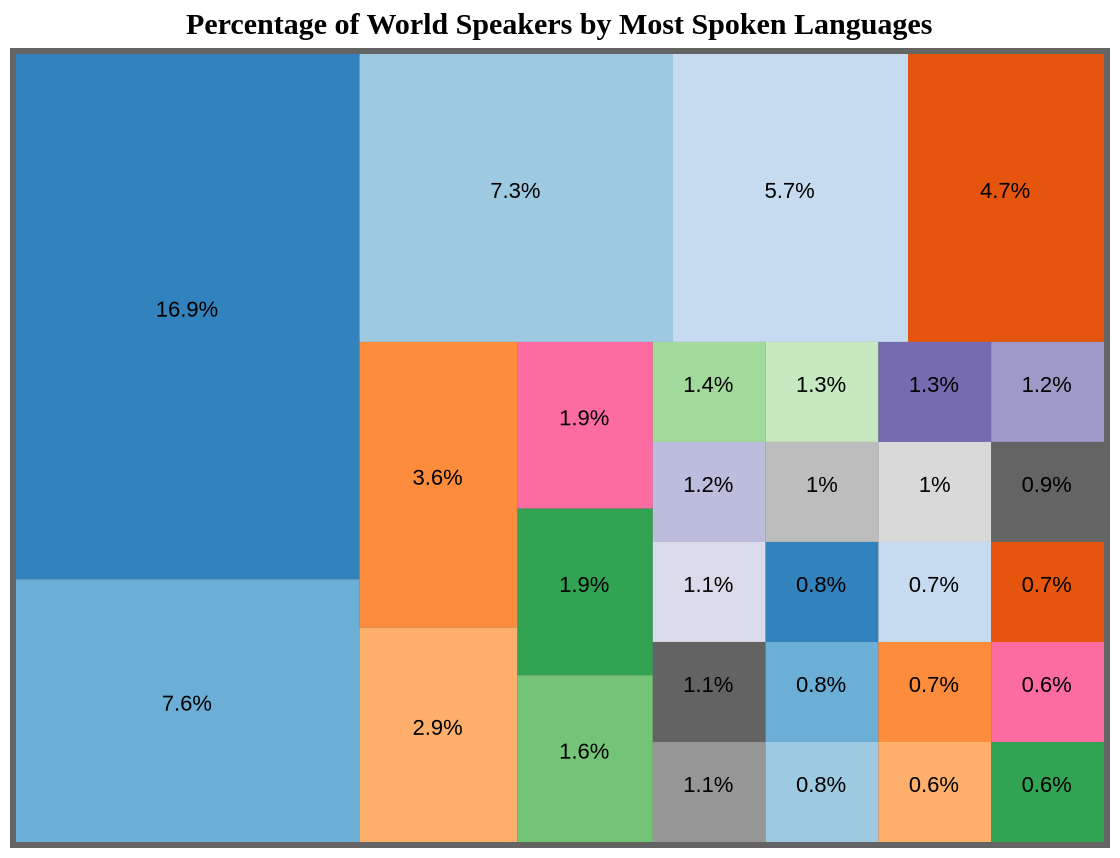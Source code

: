 {
  "$schema": "https://vega.github.io/schema/vega/v5.json",
  "width": 550,
  "height": 400,
  "padding": 5,
  "title": {
    "text": "Percentage of World Speakers by Most Spoken Languages",
    "font": "Times New Roman",
    "fontSize": 15
  },

  "data": [
    {
      "name": "tree",
      "values": [
        {
          "language": "All Speakers",
          "parent": null,
          "value": 0,
          "total": 0
        },
        {
          "language": "Chinese",
          "parent": "All Speakers",
          "value": 16,
          "percentage": "16.9%",
          "total": 1349
        },
        {
          "language": "English",
          "parent": "All Speakers",
          "value": 8,
          "percentage": "7.6%",
          "total": 604
        },
        {
          "language": "Hindi",
          "parent": "All Speakers",
          "value": 8,
          "percentage": "7.3%",
          "total": 586
        },
        {
          "language": "Arabic",
          "parent": "All Speakers",
          "value": 6,
          "percentage": "5.7%",
          "total": 457
        },
        {
          "language": "Spanish",
          "parent": "All Speakers",
          "value": 5,
          "percentage": "4.7%",
          "total": 375
        },
        {
          "language": "Bengali",
          "parent": "All Speakers",
          "value": 4,
          "percentage": "3.6%",
          "total": 284
        },
        {
          "language": "Portuguese",
          "parent": "All Speakers",
          "value": 3,
          "percentage": "2.9%",
          "total": 230
        },
        {
          "language": "Russian",
          "parent": "All Speakers",
          "value": 2,
          "percentage": "1.9%",
          "total": 155
        },
        {
          "language": "Punjabi",
          "parent": "All Speakers",
          "value": 2,
          "percentage": "1.9%",
          "total": 154
        },
        {
          "language": "Japanese",
          "parent": "All Speakers",
          "value": 2,
          "percentage": "1.6%",
          "total": 125
        },
        {
          "language": "Javanese",
          "parent": "All Speakers",
          "value": 1,
          "percentage": "1.4%",
          "total": 109
        },
        {
          "language": "Telugu",
          "parent": "All Speakers",
          "value": 1,
          "percentage": "1.3%",
          "total": 103
        },
        {
          "language": "Marathi",
          "parent": "All Speakers",
          "value": 1,
          "percentage": "1.3%",
          "total": 100
        },
        {
          "language": "French",
          "parent": "All Speakers",
          "value": 1,
          "percentage": "1.2%",
          "total": 98
        },
        {
          "language": "German",
          "parent": "All Speakers",
          "value": 1,
          "percentage": "1.2%",
          "total": 97
        },
        {
          "language": "Urdu",
          "parent": "All Speakers",
          "value": 1,
          "percentage": "1.1%",
          "total": 91
        },
        {
          "language": "Tamil",
          "parent": "All Speakers",
          "value": 1,
          "percentage": "1.1%",
          "total": 90
        },
        {
          "language": "Vietnamese",
          "parent": "All Speakers",
          "value": 1,
          "percentage": "1.1%",
          "total": 87
        },
        {
          "language": "Korean",
          "parent": "All Speakers",
          "value": 1,
          "percentage": "1%",
          "total": 81
        },
        {
          "language": "Turkish",
          "parent": "All Speakers",
          "value": 1,
          "percentage": "1%",
          "total": 78
        },
        {
          "language": "Persian",
          "parent": "All Speakers",
          "value": 1,
          "percentage": "0.9%",
          "total": 75
        },
        {
          "language": "Hausa",
          "parent": "All Speakers",
          "value": 1,
          "percentage": "0.8%",
          "total": 66
        },
        {
          "language": "Gujarati",
          "parent": "All Speakers",
          "value": 1,
          "percentage": "0.8%",
          "total": 64
        },
        {
          "language": "Italian",
          "parent": "All Speakers",
          "value": 1,
          "percentage": "0.8%",
          "total": 62
        },
        {
          "language": "Malay",
          "parent": "All Speakers",
          "value": 1,
          "percentage": "0.7%",
          "total": 58
        },
        {
          "language": "Kannada",
          "parent": "All Speakers",
          "value": 1,
          "percentage": "0.7%",
          "total": 53
        },
        {
          "language": "Pashto",
          "parent": "All Speakers",
          "value": 1,
          "percentage": "0.7%",
          "total": 52
        },
        {
          "language": "Tagalog",
          "parent": "All Speakers",
          "value": 1,
          "percentage": "0.6%",
          "total": 47
        },
        {
          "language": "Oriya",
          "parent": "All Speakers",
          "value": 1,
          "percentage": "0.6%",
          "total": 46
        },
        {
          "language": "Malayalam",
          "parent": "All Speakers",
          "value": 1,
          "percentage": "0.6%",
          "total": 46
        }
      ],
      "transform": [
        {
          "type": "stratify",
          "key": "language",
          "parentKey": "parent"
        },
        {
          "type": "treemap",
          "field": "value",
          "method": "resquarify",
          "ratio": 1,
          "paddingOuter": 3,
          "size": [{ "signal": "width" }, { "signal": "height" }]
        }
      ]
    }
  ],

  "scales": [
    {
      "name": "color",
      "type": "ordinal",
      "range": [
        "#646464",
        "#3182bd",
        "#6baed6",
        "#9ecae1",
        "#c6dbef",
        "#e6550d",
        "#fd8c3c",
        "#fdaf6b",
        "#fd6ca1",
        "#31a353",
        "#74c477",
        "#a1da9b",
        "#c7e9c0",
        "#766bb1",
        "#9e9ac8",
        "#bcbddc",
        "#dadaeb",
        "#636363",
        "#969696",
        "#bdbdbd",
        "#d9d9d9"
      ]
    }
  ],

  "marks": [
    {
      "type": "rect",
      "from": { "data": "tree" },
      "encode": {
        "enter": {
          "fill": { "scale": "color", "field": "language" },
          "tooltip": {
            "field": "language",
            "title": "Language",
            "type": "nominal"
          }
        },
        "update": {
          "x": { "field": "x0" },
          "x2": { "field": "x1" },
          "y": { "field": "y0" },
          "y2": { "field": "y1" },
          "opacity": { "value": 1 }
        },
        "hover": {
          "opacity": { "value": 0.5 }
        }
      }
    },
    {
      "type": "text",
      "from": { "data": "tree" },
      "encode": {
        "enter": {
          "font": { "value": "Helvetica Neue, Arial" },
          "align": { "value": "center" },
          "fill": { "value": "#000" },
          "text": { "field": "percentage" }
        },
        "update": {
          "x": { "signal": "0.5 * (datum.x0 + datum.x1)" },
          "y": { "signal": "0.5 * (datum.y0 + datum.y1)" }
        }
      }
    }
  ]
}
